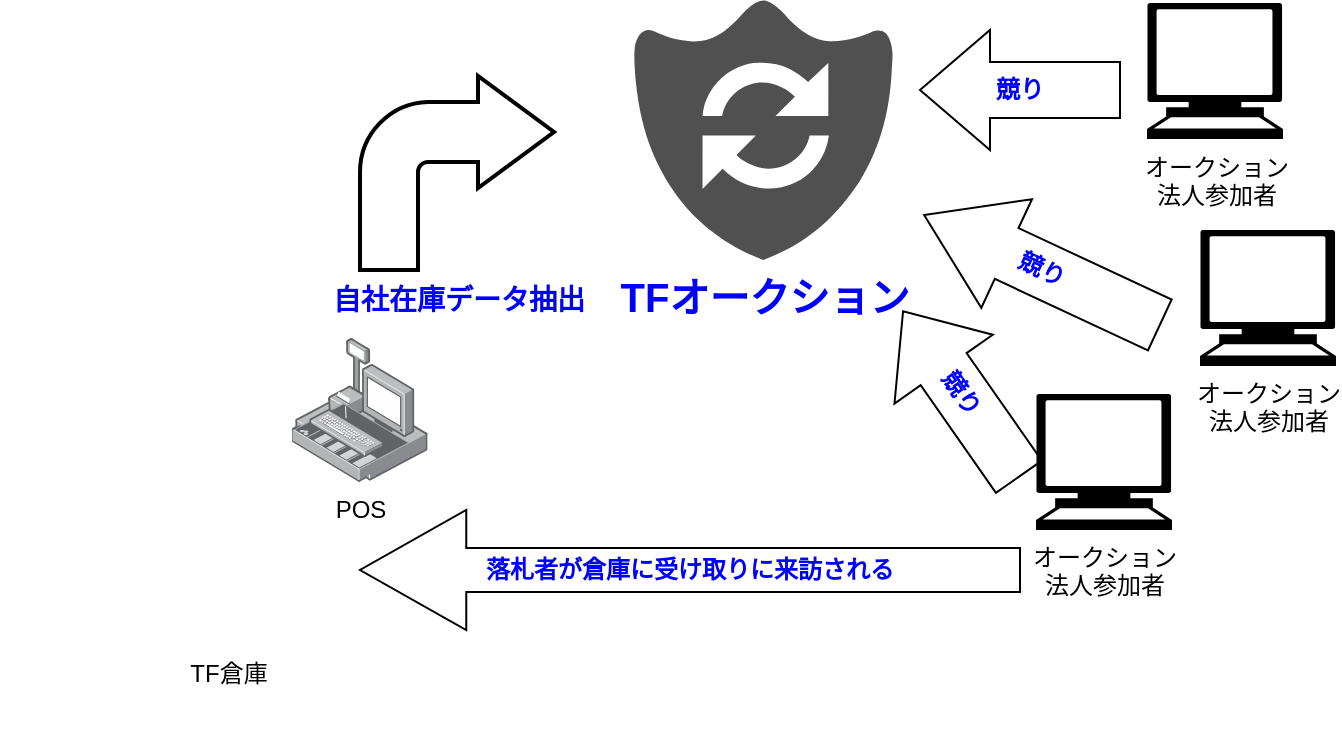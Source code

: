 <mxfile version="10.8.5" type="github"><diagram id="AOluGb8plNayOUCkf-p2" name="Page-1"><mxGraphModel dx="2087" dy="1467" grid="1" gridSize="10" guides="1" tooltips="1" connect="1" arrows="1" fold="1" page="1" pageScale="1" pageWidth="1169" pageHeight="826" math="0" shadow="0"><root><mxCell id="0"/><mxCell id="1" parent="0"/><mxCell id="XHuVIRzOYp7YlMmipgUD-2" value="TF倉庫" style="shape=image;html=1;verticalAlign=top;verticalLabelPosition=bottom;labelBackgroundColor=#ffffff;imageAspect=0;aspect=fixed;image=https://cdn1.iconfinder.com/data/icons/2-building-line-filled/614/Warehouse-128.png" vertex="1" parent="1"><mxGeometry x="-90" y="80" width="228" height="228" as="geometry"/></mxCell><mxCell id="XHuVIRzOYp7YlMmipgUD-5" value="TFオークション" style="pointerEvents=1;shadow=0;dashed=0;html=1;strokeColor=none;labelPosition=center;verticalLabelPosition=bottom;verticalAlign=top;align=center;shape=mxgraph.mscae.oms.system_update;fillColor=#505050;fontColor=#0000FF;fontStyle=1;labelBackgroundColor=#ffffff;fontSize=20;" vertex="1" parent="1"><mxGeometry x="226.5" y="-15" width="130" height="130" as="geometry"/></mxCell><mxCell id="XHuVIRzOYp7YlMmipgUD-6" value="POS" style="points=[];aspect=fixed;html=1;align=center;shadow=0;dashed=0;image;image=img/lib/allied_telesis/security/POS.svg;" vertex="1" parent="1"><mxGeometry x="56" y="154" width="67.8" height="72" as="geometry"/></mxCell><mxCell id="XHuVIRzOYp7YlMmipgUD-9" value="自社在庫データ抽出" style="shape=mxgraph.arrows.bent_right_arrow;html=1;verticalLabelPosition=bottom;verticalAlign=top;strokeWidth=2;strokeColor=#000000;fontStyle=1;fontColor=#0000FF;labelBackgroundColor=#ffffff;horizontal=1;fontSize=14;" vertex="1" parent="1"><mxGeometry x="90" y="23" width="97" height="97" as="geometry"/></mxCell><mxCell id="XHuVIRzOYp7YlMmipgUD-11" value="オークション&lt;br&gt;法人参加者&lt;br&gt;" style="shape=mxgraph.signs.tech.computer;html=1;fillColor=#000000;strokeColor=none;verticalLabelPosition=bottom;verticalAlign=top;align=center;labelBackgroundColor=#ffffff;fontSize=12;fontColor=#000000;" vertex="1" parent="1"><mxGeometry x="483.5" y="-13.5" width="68" height="68" as="geometry"/></mxCell><mxCell id="XHuVIRzOYp7YlMmipgUD-14" value="競り" style="shape=singleArrow;direction=west;whiteSpace=wrap;html=1;labelBackgroundColor=#ffffff;fontSize=12;fontColor=#0000FF;arrowWidth=0.467;arrowSize=0.35;fontStyle=1" vertex="1" parent="1"><mxGeometry x="370" width="100" height="60" as="geometry"/></mxCell><mxCell id="XHuVIRzOYp7YlMmipgUD-17" value="競り" style="shape=singleArrow;direction=west;whiteSpace=wrap;html=1;labelBackgroundColor=#ffffff;fontSize=12;fontColor=#0000FF;arrowWidth=0.467;arrowSize=0.35;rotation=25;fontStyle=1" vertex="1" parent="1"><mxGeometry x="366" y="90" width="130" height="60" as="geometry"/></mxCell><mxCell id="XHuVIRzOYp7YlMmipgUD-18" value="オークション&lt;br&gt;法人参加者&lt;br&gt;" style="shape=mxgraph.signs.tech.computer;html=1;fillColor=#000000;strokeColor=none;verticalLabelPosition=bottom;verticalAlign=top;align=center;labelBackgroundColor=#ffffff;fontSize=12;fontColor=#000000;" vertex="1" parent="1"><mxGeometry x="510" y="100" width="68" height="68" as="geometry"/></mxCell><mxCell id="XHuVIRzOYp7YlMmipgUD-20" value="競り" style="shape=singleArrow;direction=west;whiteSpace=wrap;html=1;labelBackgroundColor=#ffffff;fontSize=12;fontColor=#0000FF;arrowWidth=0.467;arrowSize=0.35;rotation=55;fontStyle=1" vertex="1" parent="1"><mxGeometry x="340" y="152" width="101" height="60" as="geometry"/></mxCell><mxCell id="XHuVIRzOYp7YlMmipgUD-25" value="落札者が倉庫に受け取りに&lt;span&gt;来訪される　　　　　　　　&lt;/span&gt;" style="shape=singleArrow;direction=west;whiteSpace=wrap;html=1;labelBackgroundColor=#ffffff;fontSize=12;fontColor=#0000FF;arrowWidth=0.367;arrowSize=0.161;fontStyle=1" vertex="1" parent="1"><mxGeometry x="90" y="240" width="330" height="60" as="geometry"/></mxCell><mxCell id="XHuVIRzOYp7YlMmipgUD-19" value="オークション&lt;br&gt;法人参加者&lt;br&gt;" style="shape=mxgraph.signs.tech.computer;html=1;fillColor=#000000;strokeColor=none;verticalLabelPosition=bottom;verticalAlign=top;align=center;labelBackgroundColor=#ffffff;fontSize=12;fontColor=#000000;" vertex="1" parent="1"><mxGeometry x="428" y="182" width="68" height="68" as="geometry"/></mxCell><mxCell id="XHuVIRzOYp7YlMmipgUD-21" value="" style="shape=image;html=1;verticalAlign=top;verticalLabelPosition=bottom;labelBackgroundColor=#ffffff;imageAspect=0;aspect=fixed;image=https://cdn0.iconfinder.com/data/icons/isometric-farm-vehicles/48/trailer-back-03-128.png;fontSize=12;fontColor=#000000;" vertex="1" parent="1"><mxGeometry x="292.5" y="226" width="128" height="128" as="geometry"/></mxCell></root></mxGraphModel></diagram></mxfile>